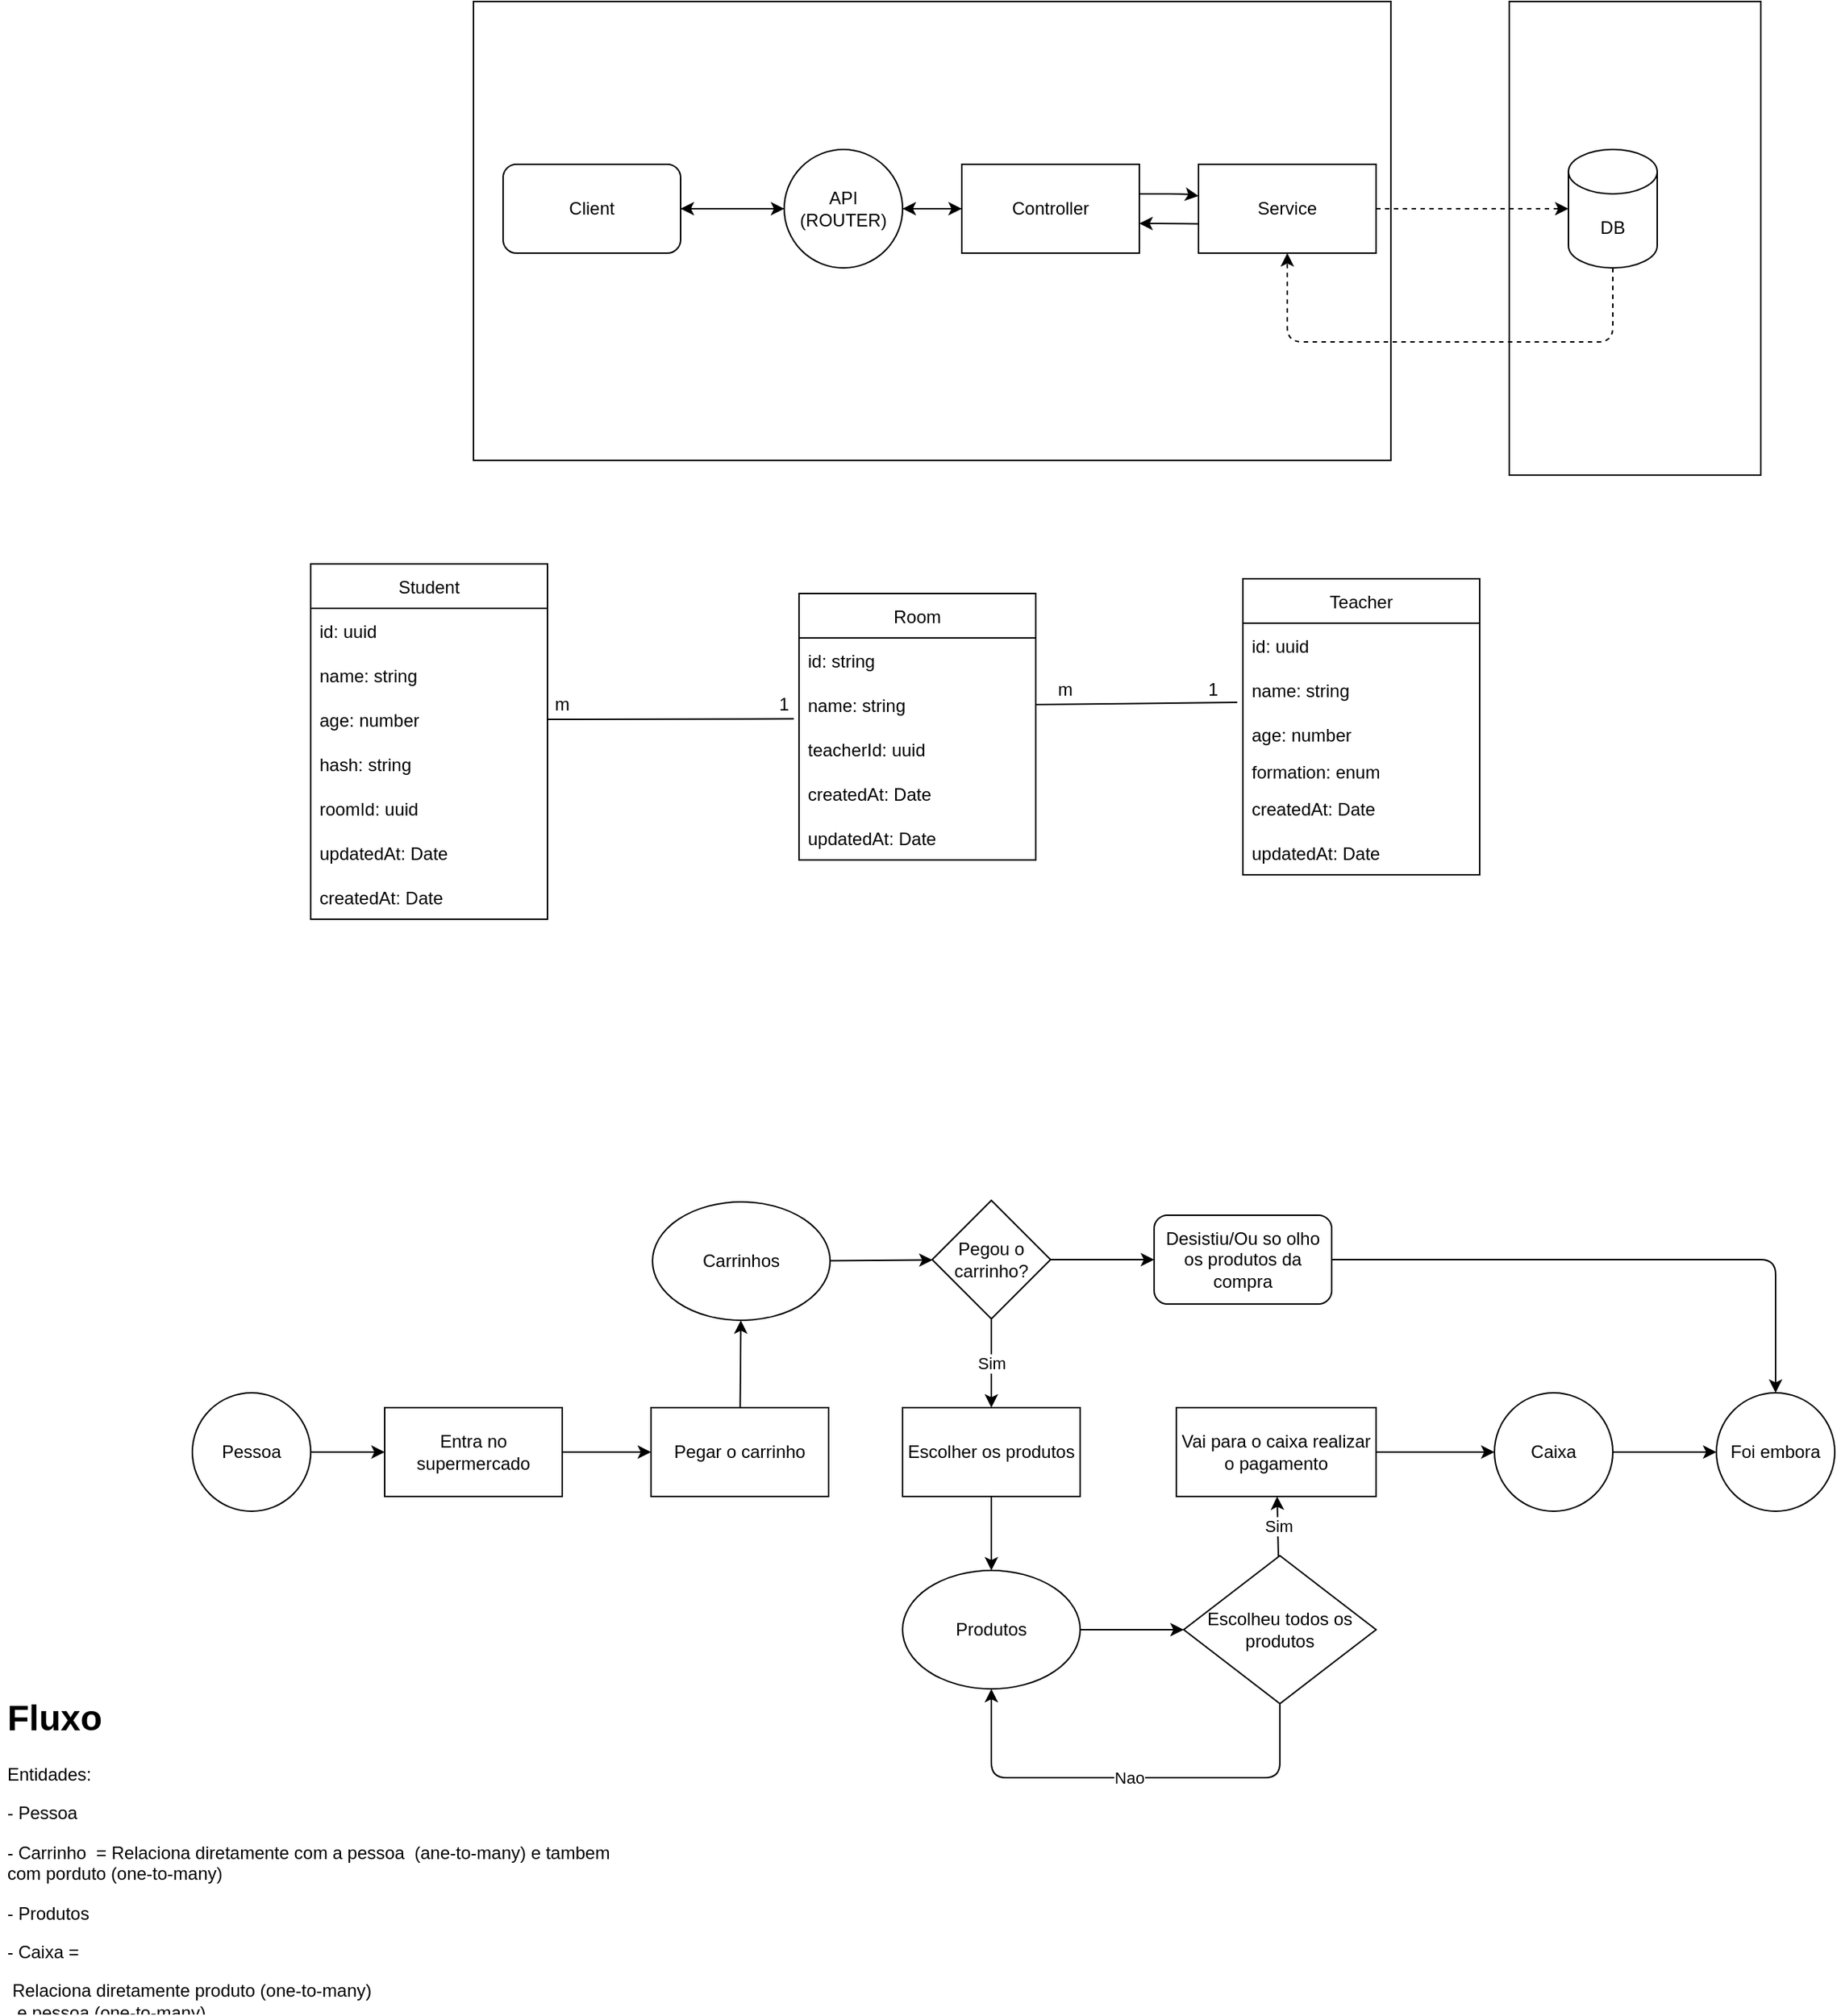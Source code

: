 <mxfile>
    <diagram id="5mB0067Pbq8j5pm6e86W" name="Página-1">
        <mxGraphModel dx="2032" dy="1816" grid="1" gridSize="10" guides="1" tooltips="1" connect="1" arrows="1" fold="1" page="1" pageScale="1" pageWidth="827" pageHeight="1169" math="0" shadow="0">
            <root>
                <mxCell id="0"/>
                <mxCell id="1" parent="0"/>
                <mxCell id="19" value="" style="rounded=0;whiteSpace=wrap;html=1;" parent="1" vertex="1">
                    <mxGeometry x="300" y="-890" width="170" height="320" as="geometry"/>
                </mxCell>
                <mxCell id="18" value="" style="rounded=0;whiteSpace=wrap;html=1;" parent="1" vertex="1">
                    <mxGeometry x="-400" y="-890" width="620" height="310" as="geometry"/>
                </mxCell>
                <mxCell id="4" value="" style="edgeStyle=none;html=1;" parent="1" source="2" target="3" edge="1">
                    <mxGeometry relative="1" as="geometry"/>
                </mxCell>
                <mxCell id="2" value="Client" style="rounded=1;whiteSpace=wrap;html=1;" parent="1" vertex="1">
                    <mxGeometry x="-380" y="-780" width="120" height="60" as="geometry"/>
                </mxCell>
                <mxCell id="7" value="" style="edgeStyle=none;html=1;" parent="1" source="3" target="5" edge="1">
                    <mxGeometry relative="1" as="geometry"/>
                </mxCell>
                <mxCell id="17" style="edgeStyle=none;html=1;exitX=0;exitY=0.5;exitDx=0;exitDy=0;entryX=1;entryY=0.5;entryDx=0;entryDy=0;" parent="1" source="3" target="2" edge="1">
                    <mxGeometry relative="1" as="geometry"/>
                </mxCell>
                <mxCell id="3" value="API (ROUTER)" style="ellipse;whiteSpace=wrap;html=1;aspect=fixed;" parent="1" vertex="1">
                    <mxGeometry x="-190" y="-790" width="80" height="80" as="geometry"/>
                </mxCell>
                <mxCell id="8" value="" style="edgeStyle=none;html=1;" parent="1" target="6" edge="1">
                    <mxGeometry relative="1" as="geometry">
                        <mxPoint x="50" y="-760" as="sourcePoint"/>
                        <Array as="points">
                            <mxPoint x="80" y="-760"/>
                        </Array>
                    </mxGeometry>
                </mxCell>
                <mxCell id="16" style="edgeStyle=none;html=1;entryX=1;entryY=0.5;entryDx=0;entryDy=0;" parent="1" source="5" target="3" edge="1">
                    <mxGeometry relative="1" as="geometry"/>
                </mxCell>
                <mxCell id="5" value="Controller" style="rounded=0;whiteSpace=wrap;html=1;" parent="1" vertex="1">
                    <mxGeometry x="-70" y="-780" width="120" height="60" as="geometry"/>
                </mxCell>
                <mxCell id="11" style="edgeStyle=none;html=1;entryX=0;entryY=0.5;entryDx=0;entryDy=0;entryPerimeter=0;dashed=1;" parent="1" source="6" target="9" edge="1">
                    <mxGeometry relative="1" as="geometry"/>
                </mxCell>
                <mxCell id="13" style="edgeStyle=none;html=1;exitX=-0.002;exitY=0.67;exitDx=0;exitDy=0;exitPerimeter=0;" parent="1" source="6" edge="1">
                    <mxGeometry relative="1" as="geometry">
                        <mxPoint x="50" y="-740" as="targetPoint"/>
                        <Array as="points">
                            <mxPoint x="70" y="-740"/>
                        </Array>
                    </mxGeometry>
                </mxCell>
                <mxCell id="6" value="Service" style="rounded=0;whiteSpace=wrap;html=1;" parent="1" vertex="1">
                    <mxGeometry x="90" y="-780" width="120" height="60" as="geometry"/>
                </mxCell>
                <mxCell id="12" style="edgeStyle=none;html=1;entryX=0.5;entryY=1;entryDx=0;entryDy=0;dashed=1;" parent="1" source="9" target="6" edge="1">
                    <mxGeometry relative="1" as="geometry">
                        <Array as="points">
                            <mxPoint x="370" y="-660"/>
                            <mxPoint x="150" y="-660"/>
                        </Array>
                    </mxGeometry>
                </mxCell>
                <mxCell id="9" value="DB" style="shape=cylinder3;whiteSpace=wrap;html=1;boundedLbl=1;backgroundOutline=1;size=15;" parent="1" vertex="1">
                    <mxGeometry x="340" y="-790" width="60" height="80" as="geometry"/>
                </mxCell>
                <mxCell id="21" value="Student" style="swimlane;fontStyle=0;childLayout=stackLayout;horizontal=1;startSize=30;horizontalStack=0;resizeParent=1;resizeParentMax=0;resizeLast=0;collapsible=1;marginBottom=0;" parent="1" vertex="1">
                    <mxGeometry x="-510" y="-510" width="160" height="240" as="geometry"/>
                </mxCell>
                <mxCell id="22" value="id: uuid" style="text;strokeColor=none;fillColor=none;align=left;verticalAlign=middle;spacingLeft=4;spacingRight=4;overflow=hidden;points=[[0,0.5],[1,0.5]];portConstraint=eastwest;rotatable=0;" parent="21" vertex="1">
                    <mxGeometry y="30" width="160" height="30" as="geometry"/>
                </mxCell>
                <mxCell id="23" value="name: string" style="text;strokeColor=none;fillColor=none;align=left;verticalAlign=middle;spacingLeft=4;spacingRight=4;overflow=hidden;points=[[0,0.5],[1,0.5]];portConstraint=eastwest;rotatable=0;" parent="21" vertex="1">
                    <mxGeometry y="60" width="160" height="30" as="geometry"/>
                </mxCell>
                <mxCell id="24" value="age: number            " style="text;strokeColor=none;fillColor=none;align=left;verticalAlign=middle;spacingLeft=4;spacingRight=4;overflow=hidden;points=[[0,0.5],[1,0.5]];portConstraint=eastwest;rotatable=0;" parent="21" vertex="1">
                    <mxGeometry y="90" width="160" height="30" as="geometry"/>
                </mxCell>
                <mxCell id="26" value="hash: string" style="text;strokeColor=none;fillColor=none;align=left;verticalAlign=middle;spacingLeft=4;spacingRight=4;overflow=hidden;points=[[0,0.5],[1,0.5]];portConstraint=eastwest;rotatable=0;" parent="21" vertex="1">
                    <mxGeometry y="120" width="160" height="30" as="geometry"/>
                </mxCell>
                <mxCell id="27" value="roomId: uuid" style="text;strokeColor=none;fillColor=none;align=left;verticalAlign=middle;spacingLeft=4;spacingRight=4;overflow=hidden;points=[[0,0.5],[1,0.5]];portConstraint=eastwest;rotatable=0;" parent="21" vertex="1">
                    <mxGeometry y="150" width="160" height="30" as="geometry"/>
                </mxCell>
                <mxCell id="28" value="updatedAt: Date" style="text;strokeColor=none;fillColor=none;align=left;verticalAlign=middle;spacingLeft=4;spacingRight=4;overflow=hidden;points=[[0,0.5],[1,0.5]];portConstraint=eastwest;rotatable=0;" parent="21" vertex="1">
                    <mxGeometry y="180" width="160" height="30" as="geometry"/>
                </mxCell>
                <mxCell id="51" value="createdAt: Date" style="text;strokeColor=none;fillColor=none;align=left;verticalAlign=middle;spacingLeft=4;spacingRight=4;overflow=hidden;points=[[0,0.5],[1,0.5]];portConstraint=eastwest;rotatable=0;" parent="21" vertex="1">
                    <mxGeometry y="210" width="160" height="30" as="geometry"/>
                </mxCell>
                <mxCell id="29" value="Room" style="swimlane;fontStyle=0;childLayout=stackLayout;horizontal=1;startSize=30;horizontalStack=0;resizeParent=1;resizeParentMax=0;resizeLast=0;collapsible=1;marginBottom=0;" parent="1" vertex="1">
                    <mxGeometry x="-180" y="-490" width="160" height="180" as="geometry"/>
                </mxCell>
                <mxCell id="30" value="id: string" style="text;strokeColor=none;fillColor=none;align=left;verticalAlign=middle;spacingLeft=4;spacingRight=4;overflow=hidden;points=[[0,0.5],[1,0.5]];portConstraint=eastwest;rotatable=0;" parent="29" vertex="1">
                    <mxGeometry y="30" width="160" height="30" as="geometry"/>
                </mxCell>
                <mxCell id="31" value="name: string" style="text;strokeColor=none;fillColor=none;align=left;verticalAlign=middle;spacingLeft=4;spacingRight=4;overflow=hidden;points=[[0,0.5],[1,0.5]];portConstraint=eastwest;rotatable=0;" parent="29" vertex="1">
                    <mxGeometry y="60" width="160" height="30" as="geometry"/>
                </mxCell>
                <mxCell id="32" value="teacherId: uuid" style="text;strokeColor=none;fillColor=none;align=left;verticalAlign=middle;spacingLeft=4;spacingRight=4;overflow=hidden;points=[[0,0.5],[1,0.5]];portConstraint=eastwest;rotatable=0;" parent="29" vertex="1">
                    <mxGeometry y="90" width="160" height="30" as="geometry"/>
                </mxCell>
                <mxCell id="34" value="createdAt: Date" style="text;strokeColor=none;fillColor=none;align=left;verticalAlign=middle;spacingLeft=4;spacingRight=4;overflow=hidden;points=[[0,0.5],[1,0.5]];portConstraint=eastwest;rotatable=0;" parent="29" vertex="1">
                    <mxGeometry y="120" width="160" height="30" as="geometry"/>
                </mxCell>
                <mxCell id="35" value="updatedAt: Date" style="text;strokeColor=none;fillColor=none;align=left;verticalAlign=middle;spacingLeft=4;spacingRight=4;overflow=hidden;points=[[0,0.5],[1,0.5]];portConstraint=eastwest;rotatable=0;" parent="29" vertex="1">
                    <mxGeometry y="150" width="160" height="30" as="geometry"/>
                </mxCell>
                <mxCell id="42" value="Teacher" style="swimlane;fontStyle=0;childLayout=stackLayout;horizontal=1;startSize=30;horizontalStack=0;resizeParent=1;resizeParentMax=0;resizeLast=0;collapsible=1;marginBottom=0;" parent="1" vertex="1">
                    <mxGeometry x="120" y="-500" width="160" height="200" as="geometry"/>
                </mxCell>
                <mxCell id="43" value="id: uuid" style="text;strokeColor=none;fillColor=none;align=left;verticalAlign=middle;spacingLeft=4;spacingRight=4;overflow=hidden;points=[[0,0.5],[1,0.5]];portConstraint=eastwest;rotatable=0;" parent="42" vertex="1">
                    <mxGeometry y="30" width="160" height="30" as="geometry"/>
                </mxCell>
                <mxCell id="44" value="name: string" style="text;strokeColor=none;fillColor=none;align=left;verticalAlign=middle;spacingLeft=4;spacingRight=4;overflow=hidden;points=[[0,0.5],[1,0.5]];portConstraint=eastwest;rotatable=0;" parent="42" vertex="1">
                    <mxGeometry y="60" width="160" height="30" as="geometry"/>
                </mxCell>
                <mxCell id="45" value="age: number            " style="text;strokeColor=none;fillColor=none;align=left;verticalAlign=middle;spacingLeft=4;spacingRight=4;overflow=hidden;points=[[0,0.5],[1,0.5]];portConstraint=eastwest;rotatable=0;" parent="42" vertex="1">
                    <mxGeometry y="90" width="160" height="30" as="geometry"/>
                </mxCell>
                <mxCell id="46" value="formation: enum" style="text;strokeColor=none;fillColor=none;align=left;verticalAlign=middle;spacingLeft=4;spacingRight=4;overflow=hidden;points=[[0,0.5],[1,0.5]];portConstraint=eastwest;rotatable=0;" parent="42" vertex="1">
                    <mxGeometry y="120" width="160" height="20" as="geometry"/>
                </mxCell>
                <mxCell id="47" value="createdAt: Date" style="text;strokeColor=none;fillColor=none;align=left;verticalAlign=middle;spacingLeft=4;spacingRight=4;overflow=hidden;points=[[0,0.5],[1,0.5]];portConstraint=eastwest;rotatable=0;" parent="42" vertex="1">
                    <mxGeometry y="140" width="160" height="30" as="geometry"/>
                </mxCell>
                <mxCell id="48" value="updatedAt: Date" style="text;strokeColor=none;fillColor=none;align=left;verticalAlign=middle;spacingLeft=4;spacingRight=4;overflow=hidden;points=[[0,0.5],[1,0.5]];portConstraint=eastwest;rotatable=0;" parent="42" vertex="1">
                    <mxGeometry y="170" width="160" height="30" as="geometry"/>
                </mxCell>
                <mxCell id="72" value="" style="edgeStyle=none;html=1;" edge="1" parent="1" source="67" target="68">
                    <mxGeometry relative="1" as="geometry"/>
                </mxCell>
                <mxCell id="67" value="Pessoa" style="ellipse;whiteSpace=wrap;html=1;aspect=fixed;" vertex="1" parent="1">
                    <mxGeometry x="-590" y="50" width="80" height="80" as="geometry"/>
                </mxCell>
                <mxCell id="73" value="" style="edgeStyle=none;html=1;" edge="1" parent="1" source="68" target="69">
                    <mxGeometry relative="1" as="geometry"/>
                </mxCell>
                <mxCell id="68" value="Entra no supermercado" style="rounded=0;whiteSpace=wrap;html=1;" vertex="1" parent="1">
                    <mxGeometry x="-460" y="60" width="120" height="60" as="geometry"/>
                </mxCell>
                <mxCell id="74" value="" style="edgeStyle=none;html=1;" edge="1" parent="1" source="69" target="71">
                    <mxGeometry relative="1" as="geometry"/>
                </mxCell>
                <mxCell id="69" value="Pegar o carrinho" style="rounded=0;whiteSpace=wrap;html=1;" vertex="1" parent="1">
                    <mxGeometry x="-280" y="60" width="120" height="60" as="geometry"/>
                </mxCell>
                <mxCell id="86" value="" style="edgeStyle=none;html=1;" edge="1" parent="1" source="70" target="82">
                    <mxGeometry relative="1" as="geometry"/>
                </mxCell>
                <mxCell id="70" value="Escolher os produtos" style="rounded=0;whiteSpace=wrap;html=1;" vertex="1" parent="1">
                    <mxGeometry x="-110" y="60" width="120" height="60" as="geometry"/>
                </mxCell>
                <mxCell id="76" value="" style="edgeStyle=none;html=1;" edge="1" parent="1" source="71" target="75">
                    <mxGeometry relative="1" as="geometry"/>
                </mxCell>
                <mxCell id="71" value="Carrinhos" style="ellipse;whiteSpace=wrap;html=1;" vertex="1" parent="1">
                    <mxGeometry x="-279" y="-79" width="120" height="80" as="geometry"/>
                </mxCell>
                <mxCell id="77" value="Sim" style="edgeStyle=none;html=1;" edge="1" parent="1" source="75" target="70">
                    <mxGeometry relative="1" as="geometry"/>
                </mxCell>
                <mxCell id="81" value="" style="edgeStyle=none;html=1;" edge="1" parent="1" source="75" target="80">
                    <mxGeometry relative="1" as="geometry"/>
                </mxCell>
                <mxCell id="75" value="Pegou o carrinho?" style="rhombus;whiteSpace=wrap;html=1;" vertex="1" parent="1">
                    <mxGeometry x="-90" y="-80" width="80" height="80" as="geometry"/>
                </mxCell>
                <mxCell id="91" style="edgeStyle=none;html=1;entryX=0.5;entryY=0;entryDx=0;entryDy=0;" edge="1" parent="1" source="80" target="90">
                    <mxGeometry relative="1" as="geometry">
                        <Array as="points">
                            <mxPoint x="480" y="-40"/>
                        </Array>
                    </mxGeometry>
                </mxCell>
                <mxCell id="80" value="Desistiu/Ou so olho os produtos da compra" style="rounded=1;whiteSpace=wrap;html=1;" vertex="1" parent="1">
                    <mxGeometry x="60" y="-70" width="120" height="60" as="geometry"/>
                </mxCell>
                <mxCell id="85" value="" style="edgeStyle=none;html=1;" edge="1" parent="1" source="82" target="84">
                    <mxGeometry relative="1" as="geometry"/>
                </mxCell>
                <mxCell id="82" value="Produtos" style="ellipse;whiteSpace=wrap;html=1;" vertex="1" parent="1">
                    <mxGeometry x="-110" y="170" width="120" height="80" as="geometry"/>
                </mxCell>
                <mxCell id="88" value="Sim" style="edgeStyle=none;html=1;" edge="1" parent="1" source="84" target="87">
                    <mxGeometry relative="1" as="geometry"/>
                </mxCell>
                <mxCell id="89" value="Nao" style="edgeStyle=none;html=1;" edge="1" parent="1" source="84" target="82">
                    <mxGeometry relative="1" as="geometry">
                        <Array as="points">
                            <mxPoint x="145" y="310"/>
                            <mxPoint x="-50" y="310"/>
                        </Array>
                    </mxGeometry>
                </mxCell>
                <mxCell id="84" value="Escolheu todos os produtos" style="rhombus;whiteSpace=wrap;html=1;" vertex="1" parent="1">
                    <mxGeometry x="80" y="160" width="130" height="100" as="geometry"/>
                </mxCell>
                <mxCell id="96" value="" style="edgeStyle=none;html=1;" edge="1" parent="1" source="87" target="95">
                    <mxGeometry relative="1" as="geometry"/>
                </mxCell>
                <mxCell id="87" value="Vai para o caixa realizar o pagamento" style="rounded=0;whiteSpace=wrap;html=1;" vertex="1" parent="1">
                    <mxGeometry x="75" y="60" width="135" height="60" as="geometry"/>
                </mxCell>
                <mxCell id="90" value="Foi embora" style="ellipse;whiteSpace=wrap;html=1;aspect=fixed;" vertex="1" parent="1">
                    <mxGeometry x="440" y="50" width="80" height="80" as="geometry"/>
                </mxCell>
                <mxCell id="94" value="&lt;h1&gt;Fluxo&lt;/h1&gt;&lt;p&gt;Entidades:&amp;nbsp;&lt;/p&gt;&lt;p&gt;&lt;span&gt;&#9;&lt;/span&gt;- Pessoa&lt;br&gt;&lt;/p&gt;&lt;p&gt;&lt;span&gt;&#9;&lt;/span&gt;- Carrinho&amp;nbsp; = Relaciona diretamente com a pessoa&amp;nbsp; (ane-to-many) e tambem com porduto (one-to-many)&lt;/p&gt;&lt;p&gt;&lt;span&gt;&#9;&lt;/span&gt;&lt;span&gt;- Produtos&lt;/span&gt;&lt;/p&gt;&lt;p&gt;&lt;span&gt;&#9;&lt;/span&gt;- Caixa =&amp;nbsp;&lt;/p&gt;&amp;nbsp;Relaciona diretamente produto (one-to-many)&lt;br&gt;&amp;nbsp; e pessoa (one-to-many)&lt;p&gt;&lt;br&gt;&lt;/p&gt;" style="text;html=1;strokeColor=none;fillColor=none;spacing=5;spacingTop=-20;whiteSpace=wrap;overflow=hidden;rounded=0;" vertex="1" parent="1">
                    <mxGeometry x="-720" y="250" width="420" height="220" as="geometry"/>
                </mxCell>
                <mxCell id="97" value="" style="edgeStyle=none;html=1;" edge="1" parent="1" source="95" target="90">
                    <mxGeometry relative="1" as="geometry"/>
                </mxCell>
                <mxCell id="95" value="Caixa" style="ellipse;whiteSpace=wrap;html=1;aspect=fixed;" vertex="1" parent="1">
                    <mxGeometry x="290" y="50" width="80" height="80" as="geometry"/>
                </mxCell>
                <mxCell id="98" style="edgeStyle=none;html=1;exitX=1;exitY=0.5;exitDx=0;exitDy=0;entryX=-0.022;entryY=-0.179;entryDx=0;entryDy=0;entryPerimeter=0;endArrow=none;endFill=0;" edge="1" parent="1" source="24" target="32">
                    <mxGeometry relative="1" as="geometry"/>
                </mxCell>
                <mxCell id="99" value="m" style="text;html=1;strokeColor=none;fillColor=none;align=center;verticalAlign=middle;whiteSpace=wrap;rounded=0;" vertex="1" parent="1">
                    <mxGeometry x="-370" y="-430" width="60" height="30" as="geometry"/>
                </mxCell>
                <mxCell id="100" value="1" style="text;html=1;strokeColor=none;fillColor=none;align=center;verticalAlign=middle;whiteSpace=wrap;rounded=0;" vertex="1" parent="1">
                    <mxGeometry x="-220" y="-430" width="60" height="30" as="geometry"/>
                </mxCell>
                <mxCell id="105" style="edgeStyle=none;html=1;exitX=1;exitY=0.5;exitDx=0;exitDy=0;entryX=-0.024;entryY=0.785;entryDx=0;entryDy=0;entryPerimeter=0;endArrow=none;endFill=0;" edge="1" parent="1" source="31" target="44">
                    <mxGeometry relative="1" as="geometry"/>
                </mxCell>
                <mxCell id="106" value="m" style="text;html=1;strokeColor=none;fillColor=none;align=center;verticalAlign=middle;whiteSpace=wrap;rounded=0;" vertex="1" parent="1">
                    <mxGeometry x="-30" y="-440" width="60" height="30" as="geometry"/>
                </mxCell>
                <mxCell id="107" value="1" style="text;html=1;strokeColor=none;fillColor=none;align=center;verticalAlign=middle;whiteSpace=wrap;rounded=0;" vertex="1" parent="1">
                    <mxGeometry x="70" y="-440" width="60" height="30" as="geometry"/>
                </mxCell>
            </root>
        </mxGraphModel>
    </diagram>
</mxfile>